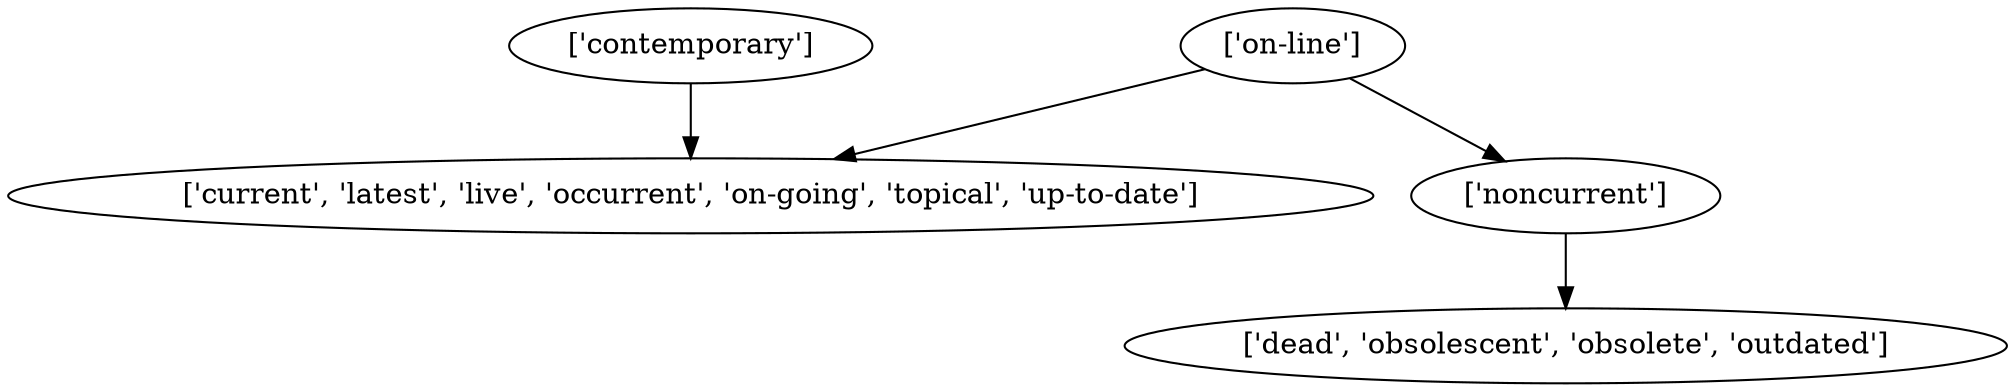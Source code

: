 strict digraph  {
	"['contemporary']" -> "['current', 'latest', 'live', 'occurrent', 'on-going', 'topical', 'up-to-date']";
	"['noncurrent']" -> "['dead', 'obsolescent', 'obsolete', 'outdated']";
	"['on-line']" -> "['current', 'latest', 'live', 'occurrent', 'on-going', 'topical', 'up-to-date']";
	"['on-line']" -> "['noncurrent']";
}
